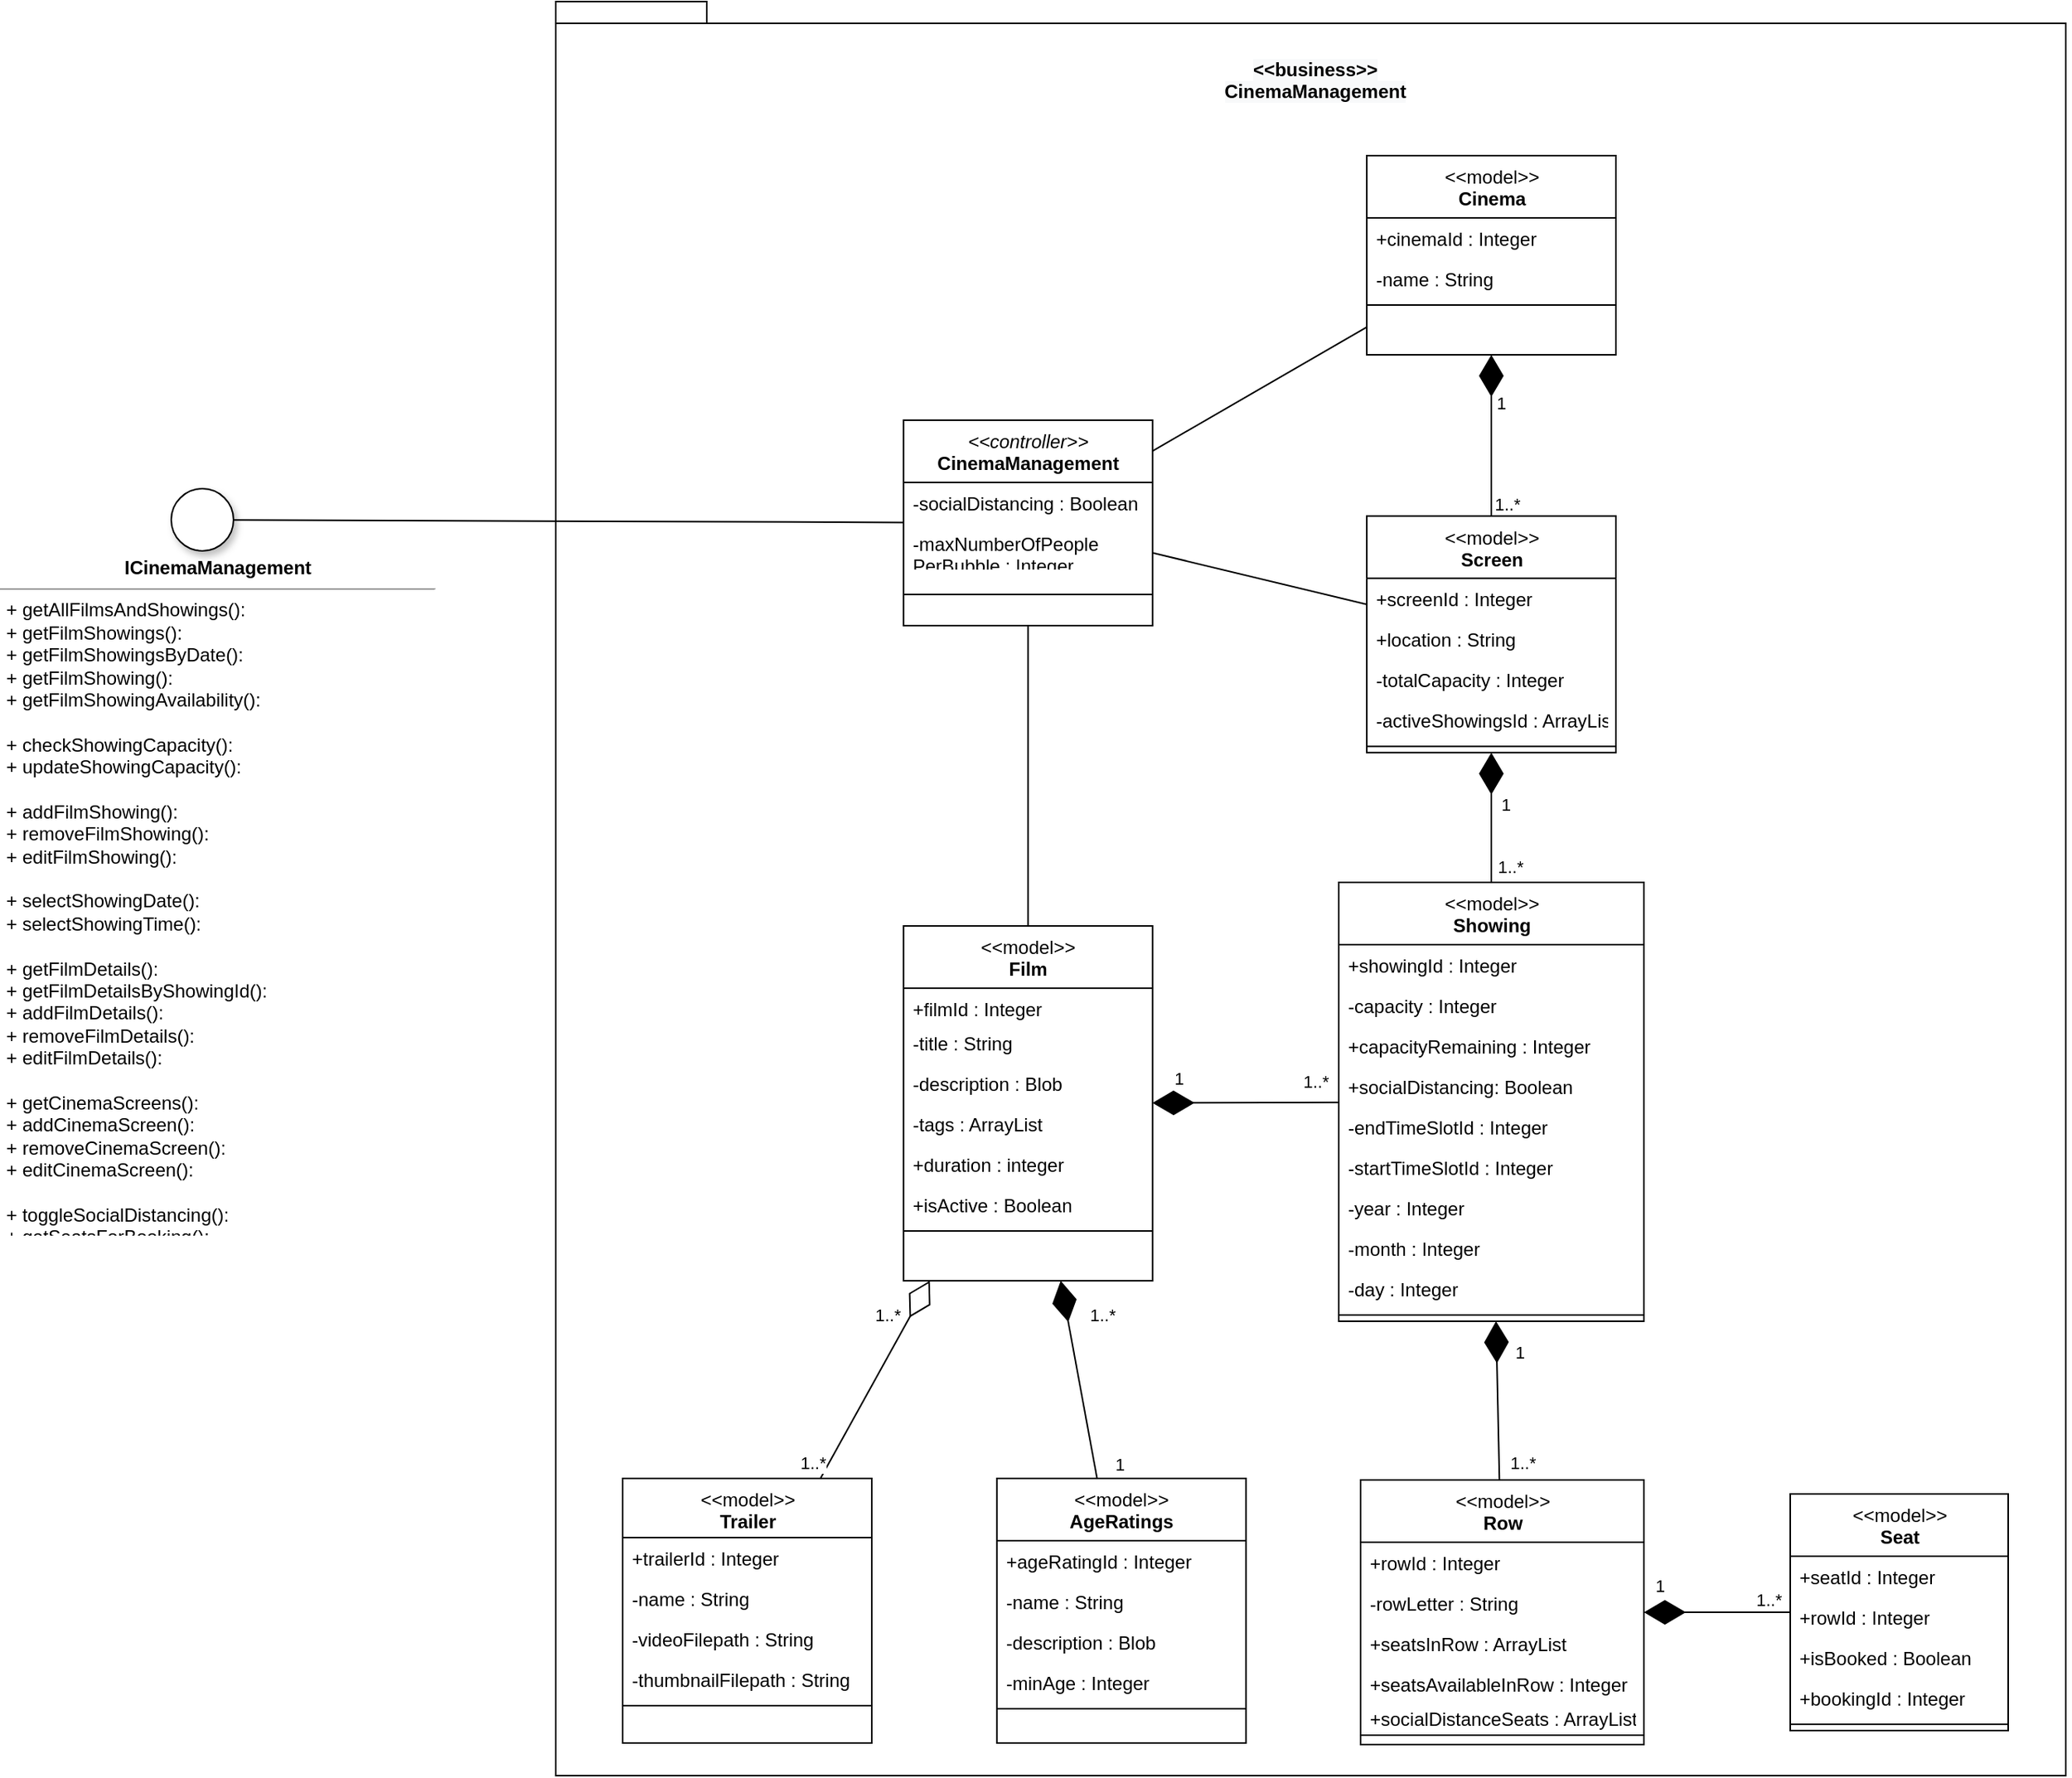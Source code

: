 <mxfile version="14.5.1" type="device"><diagram id="7XdmiSBPOjvPWUyx0bSx" name="Page-1"><mxGraphModel dx="1673" dy="960" grid="1" gridSize="10" guides="1" tooltips="1" connect="1" arrows="1" fold="1" page="1" pageScale="1" pageWidth="827" pageHeight="1169" math="0" shadow="0"><root><mxCell id="0"/><mxCell id="1" parent="0"/><mxCell id="OWsqU-FTLho_bdbdWp1m-1" value="&lt;p style=&quot;margin: 0px ; margin-top: 4px ; text-align: center&quot;&gt;&lt;b&gt;ICinemaManagement&lt;/b&gt;&lt;/p&gt;&lt;hr size=&quot;1&quot;&gt;&lt;p style=&quot;margin: 0px ; margin-left: 4px&quot;&gt;+ getAllFilmsAndShowings():&lt;br&gt;&lt;/p&gt;&lt;p style=&quot;margin: 0px ; margin-left: 4px&quot;&gt;+ getFilmShowings():&lt;/p&gt;&lt;p style=&quot;margin: 0px ; margin-left: 4px&quot;&gt;+ getFilmShowingsByDate():&lt;br&gt;&lt;/p&gt;&lt;p style=&quot;margin: 0px ; margin-left: 4px&quot;&gt;+ getFilmShowing():&lt;br&gt;&lt;/p&gt;&lt;p style=&quot;margin: 0px ; margin-left: 4px&quot;&gt;+ getFilmShowingAvailability():&lt;br&gt;&lt;/p&gt;&lt;p style=&quot;margin: 0px ; margin-left: 4px&quot;&gt;&lt;br&gt;&lt;/p&gt;&lt;p style=&quot;margin: 0px ; margin-left: 4px&quot;&gt;+ checkShowingCapacity():&lt;/p&gt;&lt;p style=&quot;margin: 0px ; margin-left: 4px&quot;&gt;&lt;span&gt;+ updateShowingCapacity():&lt;/span&gt;&lt;/p&gt;&lt;p style=&quot;margin: 0px ; margin-left: 4px&quot;&gt;&lt;br&gt;&lt;/p&gt;&lt;p style=&quot;margin: 0px ; margin-left: 4px&quot;&gt;+ addFilmShowing():&lt;br&gt;&lt;/p&gt;&lt;p style=&quot;margin: 0px ; margin-left: 4px&quot;&gt;+ removeFilmShowing():&lt;/p&gt;&lt;p style=&quot;margin: 0px ; margin-left: 4px&quot;&gt;+ editFilmShowing():&lt;/p&gt;&lt;p style=&quot;margin: 0px ; margin-left: 4px&quot;&gt;&lt;br&gt;&lt;/p&gt;&lt;p style=&quot;margin: 0px 0px 0px 4px&quot;&gt;+ selectShowingDate():&lt;/p&gt;&lt;p style=&quot;margin: 0px 0px 0px 4px&quot;&gt;+ selectShowingTime():&lt;/p&gt;&lt;p style=&quot;margin: 0px ; margin-left: 4px&quot;&gt;&lt;br&gt;&lt;/p&gt;&lt;p style=&quot;margin: 0px ; margin-left: 4px&quot;&gt;+ getFilmDetails():&lt;/p&gt;&lt;p style=&quot;margin: 0px ; margin-left: 4px&quot;&gt;+ getFilmDetailsByShowingId():&lt;br&gt;&lt;/p&gt;&lt;p style=&quot;margin: 0px ; margin-left: 4px&quot;&gt;+ addFilmDetails():&lt;br&gt;&lt;/p&gt;&lt;p style=&quot;margin: 0px ; margin-left: 4px&quot;&gt;+ removeFilmDetails():&lt;br&gt;&lt;/p&gt;&lt;p style=&quot;margin: 0px ; margin-left: 4px&quot;&gt;+ editFilmDetails():&lt;br&gt;&lt;/p&gt;&lt;p style=&quot;margin: 0px ; margin-left: 4px&quot;&gt;&lt;br&gt;&lt;/p&gt;&lt;p style=&quot;margin: 0px ; margin-left: 4px&quot;&gt;+ getCinemaScreens():&lt;/p&gt;&lt;p style=&quot;margin: 0px ; margin-left: 4px&quot;&gt;+ addCinemaScreen():&lt;br&gt;&lt;/p&gt;&lt;p style=&quot;margin: 0px 0px 0px 4px&quot;&gt;+ removeCinemaScreen():&lt;br&gt;&lt;/p&gt;&lt;p style=&quot;margin: 0px 0px 0px 4px&quot;&gt;+ editCinemaScreen():&lt;br&gt;&lt;/p&gt;&lt;p style=&quot;margin: 0px 0px 0px 4px&quot;&gt;&lt;br&gt;&lt;/p&gt;&lt;p style=&quot;margin: 0px ; margin-left: 4px&quot;&gt;+ toggleSocialDistancing():&lt;br&gt;&lt;/p&gt;&lt;p style=&quot;margin: 0px ; margin-left: 4px&quot;&gt;+ getSeatsForBooking():&lt;/p&gt;&lt;p style=&quot;margin: 0px ; margin-left: 4px&quot;&gt;&lt;br&gt;&lt;/p&gt;" style="verticalAlign=top;align=left;overflow=fill;fontSize=12;fontFamily=Helvetica;html=1;strokeWidth=1;strokeColor=none;rounded=0;shadow=0;glass=0;sketch=0;" vertex="1" parent="1"><mxGeometry x="470" y="1513" width="280" height="440" as="geometry"/></mxCell><mxCell id="OWsqU-FTLho_bdbdWp1m-2" value="" style="ellipse;whiteSpace=wrap;html=1;aspect=fixed;rounded=0;shadow=1;glass=0;sketch=0;strokeColor=#000000;strokeWidth=1;fillColor=#ffffff;" vertex="1" parent="1"><mxGeometry x="580" y="1473" width="40" height="40" as="geometry"/></mxCell><mxCell id="OWsqU-FTLho_bdbdWp1m-7" value="" style="shape=folder;fontStyle=1;spacingTop=10;tabWidth=40;tabHeight=14;tabPosition=left;html=1;align=center;" vertex="1" parent="1"><mxGeometry x="827" y="1160" width="970" height="1140" as="geometry"/></mxCell><mxCell id="OWsqU-FTLho_bdbdWp1m-9" value="" style="endArrow=none;html=1;" edge="1" parent="1" source="OWsqU-FTLho_bdbdWp1m-2" target="OWsqU-FTLho_bdbdWp1m-176"><mxGeometry width="50" height="50" relative="1" as="geometry"><mxPoint x="870" y="1634" as="sourcePoint"/><mxPoint x="830" y="1573.0" as="targetPoint"/></mxGeometry></mxCell><mxCell id="OWsqU-FTLho_bdbdWp1m-80" value="&amp;lt;&amp;lt;model&amp;gt;&amp;gt;&lt;br&gt;&lt;b&gt;Showing&lt;/b&gt;" style="swimlane;fontStyle=0;align=center;verticalAlign=top;childLayout=stackLayout;horizontal=1;startSize=40;horizontalStack=0;resizeParent=1;resizeLast=0;collapsible=1;marginBottom=0;rounded=0;shadow=0;strokeWidth=1;html=1;" vertex="1" parent="1"><mxGeometry x="1330" y="1726" width="196" height="282" as="geometry"><mxRectangle x="550" y="140" width="160" height="26" as="alternateBounds"/></mxGeometry></mxCell><mxCell id="OWsqU-FTLho_bdbdWp1m-81" value="+showingId : Integer" style="text;align=left;verticalAlign=top;spacingLeft=4;spacingRight=4;overflow=hidden;rotatable=0;points=[[0,0.5],[1,0.5]];portConstraint=eastwest;" vertex="1" parent="OWsqU-FTLho_bdbdWp1m-80"><mxGeometry y="40" width="196" height="26" as="geometry"/></mxCell><mxCell id="OWsqU-FTLho_bdbdWp1m-82" value="-capacity : Integer" style="text;align=left;verticalAlign=top;spacingLeft=4;spacingRight=4;overflow=hidden;rotatable=0;points=[[0,0.5],[1,0.5]];portConstraint=eastwest;rounded=0;shadow=0;html=0;" vertex="1" parent="OWsqU-FTLho_bdbdWp1m-80"><mxGeometry y="66" width="196" height="26" as="geometry"/></mxCell><mxCell id="OWsqU-FTLho_bdbdWp1m-83" value="+capacityRemaining : Integer" style="text;align=left;verticalAlign=top;spacingLeft=4;spacingRight=4;overflow=hidden;rotatable=0;points=[[0,0.5],[1,0.5]];portConstraint=eastwest;rounded=0;shadow=0;html=0;" vertex="1" parent="OWsqU-FTLho_bdbdWp1m-80"><mxGeometry y="92" width="196" height="26" as="geometry"/></mxCell><mxCell id="OWsqU-FTLho_bdbdWp1m-202" value="+socialDistancing: Boolean" style="text;align=left;verticalAlign=top;spacingLeft=4;spacingRight=4;overflow=hidden;rotatable=0;points=[[0,0.5],[1,0.5]];portConstraint=eastwest;rounded=0;shadow=0;html=0;" vertex="1" parent="OWsqU-FTLho_bdbdWp1m-80"><mxGeometry y="118" width="196" height="26" as="geometry"/></mxCell><mxCell id="OWsqU-FTLho_bdbdWp1m-211" value="-endTimeSlotId : Integer" style="text;align=left;verticalAlign=top;spacingLeft=4;spacingRight=4;overflow=hidden;rotatable=0;points=[[0,0.5],[1,0.5]];portConstraint=eastwest;rounded=0;shadow=0;html=0;" vertex="1" parent="OWsqU-FTLho_bdbdWp1m-80"><mxGeometry y="144" width="196" height="26" as="geometry"/></mxCell><mxCell id="OWsqU-FTLho_bdbdWp1m-210" value="-startTimeSlotId : Integer" style="text;align=left;verticalAlign=top;spacingLeft=4;spacingRight=4;overflow=hidden;rotatable=0;points=[[0,0.5],[1,0.5]];portConstraint=eastwest;rounded=0;shadow=0;html=0;" vertex="1" parent="OWsqU-FTLho_bdbdWp1m-80"><mxGeometry y="170" width="196" height="26" as="geometry"/></mxCell><mxCell id="OWsqU-FTLho_bdbdWp1m-209" value="-year : Integer" style="text;align=left;verticalAlign=top;spacingLeft=4;spacingRight=4;overflow=hidden;rotatable=0;points=[[0,0.5],[1,0.5]];portConstraint=eastwest;rounded=0;shadow=0;html=0;" vertex="1" parent="OWsqU-FTLho_bdbdWp1m-80"><mxGeometry y="196" width="196" height="26" as="geometry"/></mxCell><mxCell id="OWsqU-FTLho_bdbdWp1m-208" value="-month : Integer" style="text;align=left;verticalAlign=top;spacingLeft=4;spacingRight=4;overflow=hidden;rotatable=0;points=[[0,0.5],[1,0.5]];portConstraint=eastwest;rounded=0;shadow=0;html=0;" vertex="1" parent="OWsqU-FTLho_bdbdWp1m-80"><mxGeometry y="222" width="196" height="26" as="geometry"/></mxCell><mxCell id="OWsqU-FTLho_bdbdWp1m-207" value="-day : Integer" style="text;align=left;verticalAlign=top;spacingLeft=4;spacingRight=4;overflow=hidden;rotatable=0;points=[[0,0.5],[1,0.5]];portConstraint=eastwest;rounded=0;shadow=0;html=0;" vertex="1" parent="OWsqU-FTLho_bdbdWp1m-80"><mxGeometry y="248" width="196" height="26" as="geometry"/></mxCell><mxCell id="OWsqU-FTLho_bdbdWp1m-84" value="" style="line;html=1;strokeWidth=1;align=left;verticalAlign=middle;spacingTop=-1;spacingLeft=3;spacingRight=3;rotatable=0;labelPosition=right;points=[];portConstraint=eastwest;" vertex="1" parent="OWsqU-FTLho_bdbdWp1m-80"><mxGeometry y="274" width="196" height="8" as="geometry"/></mxCell><mxCell id="OWsqU-FTLho_bdbdWp1m-85" value="&amp;lt;&amp;lt;model&amp;gt;&amp;gt;&lt;br&gt;&lt;b&gt;Screen&lt;/b&gt;" style="swimlane;fontStyle=0;align=center;verticalAlign=top;childLayout=stackLayout;horizontal=1;startSize=40;horizontalStack=0;resizeParent=1;resizeLast=0;collapsible=1;marginBottom=0;rounded=0;shadow=0;strokeWidth=1;html=1;" vertex="1" parent="1"><mxGeometry x="1348" y="1490.62" width="160" height="152" as="geometry"><mxRectangle x="550" y="140" width="160" height="26" as="alternateBounds"/></mxGeometry></mxCell><mxCell id="OWsqU-FTLho_bdbdWp1m-86" value="+screenId : Integer" style="text;align=left;verticalAlign=top;spacingLeft=4;spacingRight=4;overflow=hidden;rotatable=0;points=[[0,0.5],[1,0.5]];portConstraint=eastwest;" vertex="1" parent="OWsqU-FTLho_bdbdWp1m-85"><mxGeometry y="40" width="160" height="26" as="geometry"/></mxCell><mxCell id="OWsqU-FTLho_bdbdWp1m-87" value="+location : String" style="text;align=left;verticalAlign=top;spacingLeft=4;spacingRight=4;overflow=hidden;rotatable=0;points=[[0,0.5],[1,0.5]];portConstraint=eastwest;rounded=0;shadow=0;html=0;" vertex="1" parent="OWsqU-FTLho_bdbdWp1m-85"><mxGeometry y="66" width="160" height="26" as="geometry"/></mxCell><mxCell id="OWsqU-FTLho_bdbdWp1m-88" value="-totalCapacity : Integer" style="text;align=left;verticalAlign=top;spacingLeft=4;spacingRight=4;overflow=hidden;rotatable=0;points=[[0,0.5],[1,0.5]];portConstraint=eastwest;rounded=0;shadow=0;html=0;" vertex="1" parent="OWsqU-FTLho_bdbdWp1m-85"><mxGeometry y="92" width="160" height="26" as="geometry"/></mxCell><mxCell id="OWsqU-FTLho_bdbdWp1m-218" value="-activeShowingsId : ArrayList" style="text;align=left;verticalAlign=top;spacingLeft=4;spacingRight=4;overflow=hidden;rotatable=0;points=[[0,0.5],[1,0.5]];portConstraint=eastwest;rounded=0;shadow=0;html=0;" vertex="1" parent="OWsqU-FTLho_bdbdWp1m-85"><mxGeometry y="118" width="160" height="26" as="geometry"/></mxCell><mxCell id="OWsqU-FTLho_bdbdWp1m-90" value="" style="line;html=1;strokeWidth=1;align=left;verticalAlign=middle;spacingTop=-1;spacingLeft=3;spacingRight=3;rotatable=0;labelPosition=right;points=[];portConstraint=eastwest;" vertex="1" parent="OWsqU-FTLho_bdbdWp1m-85"><mxGeometry y="144" width="160" height="8" as="geometry"/></mxCell><mxCell id="OWsqU-FTLho_bdbdWp1m-91" value="&amp;lt;&amp;lt;model&amp;gt;&amp;gt;&lt;br&gt;&lt;b&gt;Film&lt;/b&gt;" style="swimlane;fontStyle=0;align=center;verticalAlign=top;childLayout=stackLayout;horizontal=1;startSize=40;horizontalStack=0;resizeParent=1;resizeLast=0;collapsible=1;marginBottom=0;rounded=0;shadow=0;strokeWidth=1;html=1;" vertex="1" parent="1"><mxGeometry x="1050.38" y="1754" width="160" height="228" as="geometry"><mxRectangle x="550" y="140" width="160" height="26" as="alternateBounds"/></mxGeometry></mxCell><mxCell id="OWsqU-FTLho_bdbdWp1m-92" value="+filmId : Integer" style="text;align=left;verticalAlign=top;spacingLeft=4;spacingRight=4;overflow=hidden;rotatable=0;points=[[0,0.5],[1,0.5]];portConstraint=eastwest;" vertex="1" parent="OWsqU-FTLho_bdbdWp1m-91"><mxGeometry y="40" width="160" height="22" as="geometry"/></mxCell><mxCell id="OWsqU-FTLho_bdbdWp1m-93" value="-title : String" style="text;align=left;verticalAlign=top;spacingLeft=4;spacingRight=4;overflow=hidden;rotatable=0;points=[[0,0.5],[1,0.5]];portConstraint=eastwest;" vertex="1" parent="OWsqU-FTLho_bdbdWp1m-91"><mxGeometry y="62" width="160" height="26" as="geometry"/></mxCell><mxCell id="OWsqU-FTLho_bdbdWp1m-94" value="-description : Blob" style="text;align=left;verticalAlign=top;spacingLeft=4;spacingRight=4;overflow=hidden;rotatable=0;points=[[0,0.5],[1,0.5]];portConstraint=eastwest;" vertex="1" parent="OWsqU-FTLho_bdbdWp1m-91"><mxGeometry y="88" width="160" height="26" as="geometry"/></mxCell><mxCell id="OWsqU-FTLho_bdbdWp1m-95" value="-tags : ArrayList" style="text;align=left;verticalAlign=top;spacingLeft=4;spacingRight=4;overflow=hidden;rotatable=0;points=[[0,0.5],[1,0.5]];portConstraint=eastwest;" vertex="1" parent="OWsqU-FTLho_bdbdWp1m-91"><mxGeometry y="114" width="160" height="26" as="geometry"/></mxCell><mxCell id="OWsqU-FTLho_bdbdWp1m-96" value="+duration : integer" style="text;align=left;verticalAlign=top;spacingLeft=4;spacingRight=4;overflow=hidden;rotatable=0;points=[[0,0.5],[1,0.5]];portConstraint=eastwest;rounded=0;shadow=0;html=0;" vertex="1" parent="OWsqU-FTLho_bdbdWp1m-91"><mxGeometry y="140" width="160" height="26" as="geometry"/></mxCell><mxCell id="OWsqU-FTLho_bdbdWp1m-98" value="+isActive : Boolean" style="text;align=left;verticalAlign=top;spacingLeft=4;spacingRight=4;overflow=hidden;rotatable=0;points=[[0,0.5],[1,0.5]];portConstraint=eastwest;rounded=0;shadow=0;html=0;" vertex="1" parent="OWsqU-FTLho_bdbdWp1m-91"><mxGeometry y="166" width="160" height="26" as="geometry"/></mxCell><mxCell id="OWsqU-FTLho_bdbdWp1m-99" value="" style="line;html=1;strokeWidth=1;align=left;verticalAlign=middle;spacingTop=-1;spacingLeft=3;spacingRight=3;rotatable=0;labelPosition=right;points=[];portConstraint=eastwest;" vertex="1" parent="OWsqU-FTLho_bdbdWp1m-91"><mxGeometry y="192" width="160" height="8" as="geometry"/></mxCell><mxCell id="OWsqU-FTLho_bdbdWp1m-111" value="&amp;lt;&amp;lt;model&amp;gt;&amp;gt;&lt;br&gt;&lt;b&gt;Trailer&lt;/b&gt;" style="swimlane;fontStyle=0;align=center;verticalAlign=top;childLayout=stackLayout;horizontal=1;startSize=38;horizontalStack=0;resizeParent=1;resizeLast=0;collapsible=1;marginBottom=0;rounded=0;shadow=0;strokeWidth=1;html=1;" vertex="1" parent="1"><mxGeometry x="870" y="2109" width="160" height="170" as="geometry"><mxRectangle x="550" y="140" width="160" height="26" as="alternateBounds"/></mxGeometry></mxCell><mxCell id="OWsqU-FTLho_bdbdWp1m-112" value="+trailerId : Integer" style="text;align=left;verticalAlign=top;spacingLeft=4;spacingRight=4;overflow=hidden;rotatable=0;points=[[0,0.5],[1,0.5]];portConstraint=eastwest;" vertex="1" parent="OWsqU-FTLho_bdbdWp1m-111"><mxGeometry y="38" width="160" height="26" as="geometry"/></mxCell><mxCell id="OWsqU-FTLho_bdbdWp1m-113" value="-name : String" style="text;align=left;verticalAlign=top;spacingLeft=4;spacingRight=4;overflow=hidden;rotatable=0;points=[[0,0.5],[1,0.5]];portConstraint=eastwest;rounded=0;shadow=0;html=0;" vertex="1" parent="OWsqU-FTLho_bdbdWp1m-111"><mxGeometry y="64" width="160" height="26" as="geometry"/></mxCell><mxCell id="OWsqU-FTLho_bdbdWp1m-114" value="-videoFilepath : String " style="text;align=left;verticalAlign=top;spacingLeft=4;spacingRight=4;overflow=hidden;rotatable=0;points=[[0,0.5],[1,0.5]];portConstraint=eastwest;rounded=0;shadow=0;html=0;" vertex="1" parent="OWsqU-FTLho_bdbdWp1m-111"><mxGeometry y="90" width="160" height="26" as="geometry"/></mxCell><mxCell id="OWsqU-FTLho_bdbdWp1m-115" value="-thumbnailFilepath : String" style="text;align=left;verticalAlign=top;spacingLeft=4;spacingRight=4;overflow=hidden;rotatable=0;points=[[0,0.5],[1,0.5]];portConstraint=eastwest;rounded=0;shadow=0;html=0;" vertex="1" parent="OWsqU-FTLho_bdbdWp1m-111"><mxGeometry y="116" width="160" height="26" as="geometry"/></mxCell><mxCell id="OWsqU-FTLho_bdbdWp1m-116" value="" style="line;html=1;strokeWidth=1;align=left;verticalAlign=middle;spacingTop=-1;spacingLeft=3;spacingRight=3;rotatable=0;labelPosition=right;points=[];portConstraint=eastwest;" vertex="1" parent="OWsqU-FTLho_bdbdWp1m-111"><mxGeometry y="142" width="160" height="8" as="geometry"/></mxCell><mxCell id="OWsqU-FTLho_bdbdWp1m-117" value="&amp;lt;&amp;lt;model&amp;gt;&amp;gt;&lt;br&gt;&lt;b&gt;AgeRatings&lt;/b&gt;" style="swimlane;fontStyle=0;align=center;verticalAlign=top;childLayout=stackLayout;horizontal=1;startSize=40;horizontalStack=0;resizeParent=1;resizeLast=0;collapsible=1;marginBottom=0;rounded=0;shadow=0;strokeWidth=1;html=1;" vertex="1" parent="1"><mxGeometry x="1110.38" y="2109" width="160" height="170" as="geometry"><mxRectangle x="550" y="140" width="160" height="26" as="alternateBounds"/></mxGeometry></mxCell><mxCell id="OWsqU-FTLho_bdbdWp1m-118" value="+ageRatingId : Integer" style="text;align=left;verticalAlign=top;spacingLeft=4;spacingRight=4;overflow=hidden;rotatable=0;points=[[0,0.5],[1,0.5]];portConstraint=eastwest;" vertex="1" parent="OWsqU-FTLho_bdbdWp1m-117"><mxGeometry y="40" width="160" height="26" as="geometry"/></mxCell><mxCell id="OWsqU-FTLho_bdbdWp1m-119" value="-name : String" style="text;align=left;verticalAlign=top;spacingLeft=4;spacingRight=4;overflow=hidden;rotatable=0;points=[[0,0.5],[1,0.5]];portConstraint=eastwest;rounded=0;shadow=0;html=0;" vertex="1" parent="OWsqU-FTLho_bdbdWp1m-117"><mxGeometry y="66" width="160" height="26" as="geometry"/></mxCell><mxCell id="OWsqU-FTLho_bdbdWp1m-120" value="-description : Blob" style="text;align=left;verticalAlign=top;spacingLeft=4;spacingRight=4;overflow=hidden;rotatable=0;points=[[0,0.5],[1,0.5]];portConstraint=eastwest;rounded=0;shadow=0;html=0;" vertex="1" parent="OWsqU-FTLho_bdbdWp1m-117"><mxGeometry y="92" width="160" height="26" as="geometry"/></mxCell><mxCell id="OWsqU-FTLho_bdbdWp1m-121" value="-minAge : Integer" style="text;align=left;verticalAlign=top;spacingLeft=4;spacingRight=4;overflow=hidden;rotatable=0;points=[[0,0.5],[1,0.5]];portConstraint=eastwest;rounded=0;shadow=0;html=0;" vertex="1" parent="OWsqU-FTLho_bdbdWp1m-117"><mxGeometry y="118" width="160" height="26" as="geometry"/></mxCell><mxCell id="OWsqU-FTLho_bdbdWp1m-122" value="" style="line;html=1;strokeWidth=1;align=left;verticalAlign=middle;spacingTop=-1;spacingLeft=3;spacingRight=3;rotatable=0;labelPosition=right;points=[];portConstraint=eastwest;" vertex="1" parent="OWsqU-FTLho_bdbdWp1m-117"><mxGeometry y="144" width="160" height="8" as="geometry"/></mxCell><mxCell id="OWsqU-FTLho_bdbdWp1m-134" value="" style="endArrow=diamondThin;endFill=1;endSize=24;html=1;" edge="1" parent="1" source="OWsqU-FTLho_bdbdWp1m-85" target="OWsqU-FTLho_bdbdWp1m-187"><mxGeometry width="160" relative="1" as="geometry"><mxPoint x="1426.702" y="1470.81" as="sourcePoint"/><mxPoint x="637.62" y="1409" as="targetPoint"/></mxGeometry></mxCell><mxCell id="OWsqU-FTLho_bdbdWp1m-135" value="1" style="edgeLabel;html=1;align=center;verticalAlign=middle;resizable=0;points=[];" vertex="1" connectable="0" parent="OWsqU-FTLho_bdbdWp1m-134"><mxGeometry x="0.812" y="-1" relative="1" as="geometry"><mxPoint x="5" y="20.84" as="offset"/></mxGeometry></mxCell><mxCell id="OWsqU-FTLho_bdbdWp1m-136" value="1..*" style="edgeLabel;html=1;align=center;verticalAlign=middle;resizable=0;points=[];" vertex="1" connectable="0" parent="OWsqU-FTLho_bdbdWp1m-134"><mxGeometry x="-0.75" relative="1" as="geometry"><mxPoint x="10" y="5.33" as="offset"/></mxGeometry></mxCell><mxCell id="OWsqU-FTLho_bdbdWp1m-137" value="" style="endArrow=diamondThin;endFill=0;endSize=24;html=1;" edge="1" parent="1" source="OWsqU-FTLho_bdbdWp1m-111" target="OWsqU-FTLho_bdbdWp1m-91"><mxGeometry width="160" relative="1" as="geometry"><mxPoint x="1660" y="1889" as="sourcePoint"/><mxPoint x="1820" y="1889" as="targetPoint"/></mxGeometry></mxCell><mxCell id="OWsqU-FTLho_bdbdWp1m-138" value="1..*" style="edgeLabel;html=1;align=center;verticalAlign=middle;resizable=0;points=[];" vertex="1" connectable="0" parent="OWsqU-FTLho_bdbdWp1m-137"><mxGeometry x="0.777" y="-2" relative="1" as="geometry"><mxPoint x="-21.04" y="6.69" as="offset"/></mxGeometry></mxCell><mxCell id="OWsqU-FTLho_bdbdWp1m-139" value="1..*" style="edgeLabel;html=1;align=center;verticalAlign=middle;resizable=0;points=[];" vertex="1" connectable="0" parent="OWsqU-FTLho_bdbdWp1m-137"><mxGeometry x="-0.754" y="4" relative="1" as="geometry"><mxPoint x="-10.66" y="7.05" as="offset"/></mxGeometry></mxCell><mxCell id="OWsqU-FTLho_bdbdWp1m-140" value="" style="endArrow=diamondThin;endFill=1;endSize=24;html=1;" edge="1" parent="1" source="OWsqU-FTLho_bdbdWp1m-117" target="OWsqU-FTLho_bdbdWp1m-91"><mxGeometry width="160" relative="1" as="geometry"><mxPoint x="1660" y="1889" as="sourcePoint"/><mxPoint x="1820" y="1889" as="targetPoint"/></mxGeometry></mxCell><mxCell id="OWsqU-FTLho_bdbdWp1m-141" value="1..*" style="edgeLabel;html=1;align=center;verticalAlign=middle;resizable=0;points=[];" vertex="1" connectable="0" parent="OWsqU-FTLho_bdbdWp1m-140"><mxGeometry x="0.825" y="-3" relative="1" as="geometry"><mxPoint x="21.49" y="11.66" as="offset"/></mxGeometry></mxCell><mxCell id="OWsqU-FTLho_bdbdWp1m-142" value="1" style="edgeLabel;html=1;align=center;verticalAlign=middle;resizable=0;points=[];" vertex="1" connectable="0" parent="OWsqU-FTLho_bdbdWp1m-140"><mxGeometry x="-0.726" y="1" relative="1" as="geometry"><mxPoint x="18.22" y="7.82" as="offset"/></mxGeometry></mxCell><mxCell id="OWsqU-FTLho_bdbdWp1m-143" value="" style="endArrow=diamondThin;endFill=1;endSize=24;html=1;" edge="1" parent="1" source="OWsqU-FTLho_bdbdWp1m-80" target="OWsqU-FTLho_bdbdWp1m-85"><mxGeometry width="160" relative="1" as="geometry"><mxPoint x="1490" y="1890.25" as="sourcePoint"/><mxPoint x="1650" y="1922.75" as="targetPoint"/></mxGeometry></mxCell><mxCell id="OWsqU-FTLho_bdbdWp1m-144" value="1" style="edgeLabel;html=1;align=center;verticalAlign=middle;resizable=0;points=[];" vertex="1" connectable="0" parent="OWsqU-FTLho_bdbdWp1m-143"><mxGeometry x="0.825" y="-3" relative="1" as="geometry"><mxPoint x="6.23" y="26.21" as="offset"/></mxGeometry></mxCell><mxCell id="OWsqU-FTLho_bdbdWp1m-145" value="1..*" style="edgeLabel;html=1;align=center;verticalAlign=middle;resizable=0;points=[];" vertex="1" connectable="0" parent="OWsqU-FTLho_bdbdWp1m-143"><mxGeometry x="-0.726" y="1" relative="1" as="geometry"><mxPoint x="12.36" y="0.95" as="offset"/></mxGeometry></mxCell><mxCell id="OWsqU-FTLho_bdbdWp1m-146" value="" style="endArrow=diamondThin;endFill=1;endSize=24;html=1;" edge="1" parent="1" source="OWsqU-FTLho_bdbdWp1m-80" target="OWsqU-FTLho_bdbdWp1m-91"><mxGeometry width="160" relative="1" as="geometry"><mxPoint x="1570" y="1908.471" as="sourcePoint"/><mxPoint x="1410" y="1899.004" as="targetPoint"/></mxGeometry></mxCell><mxCell id="OWsqU-FTLho_bdbdWp1m-147" value="1" style="edgeLabel;html=1;align=center;verticalAlign=middle;resizable=0;points=[];" vertex="1" connectable="0" parent="OWsqU-FTLho_bdbdWp1m-146"><mxGeometry x="0.825" y="-3" relative="1" as="geometry"><mxPoint x="6.23" y="-12.54" as="offset"/></mxGeometry></mxCell><mxCell id="OWsqU-FTLho_bdbdWp1m-148" value="1..*" style="edgeLabel;html=1;align=center;verticalAlign=middle;resizable=0;points=[];" vertex="1" connectable="0" parent="OWsqU-FTLho_bdbdWp1m-146"><mxGeometry x="-0.726" y="1" relative="1" as="geometry"><mxPoint x="1.69" y="-14.75" as="offset"/></mxGeometry></mxCell><mxCell id="OWsqU-FTLho_bdbdWp1m-159" value="&amp;lt;&amp;lt;model&amp;gt;&amp;gt;&lt;br&gt;&lt;b&gt;Seat&lt;/b&gt;" style="swimlane;fontStyle=0;align=center;verticalAlign=top;childLayout=stackLayout;horizontal=1;startSize=40;horizontalStack=0;resizeParent=1;resizeLast=0;collapsible=1;marginBottom=0;rounded=0;shadow=0;strokeWidth=1;html=1;" vertex="1" parent="1"><mxGeometry x="1620" y="2119.02" width="140" height="152" as="geometry"><mxRectangle x="550" y="140" width="160" height="26" as="alternateBounds"/></mxGeometry></mxCell><mxCell id="OWsqU-FTLho_bdbdWp1m-160" value="+seatId : Integer" style="text;align=left;verticalAlign=top;spacingLeft=4;spacingRight=4;overflow=hidden;rotatable=0;points=[[0,0.5],[1,0.5]];portConstraint=eastwest;" vertex="1" parent="OWsqU-FTLho_bdbdWp1m-159"><mxGeometry y="40" width="140" height="26" as="geometry"/></mxCell><mxCell id="OWsqU-FTLho_bdbdWp1m-161" value="+rowId : Integer" style="text;align=left;verticalAlign=top;spacingLeft=4;spacingRight=4;overflow=hidden;rotatable=0;points=[[0,0.5],[1,0.5]];portConstraint=eastwest;" vertex="1" parent="OWsqU-FTLho_bdbdWp1m-159"><mxGeometry y="66" width="140" height="26" as="geometry"/></mxCell><mxCell id="OWsqU-FTLho_bdbdWp1m-162" value="+isBooked : Boolean" style="text;align=left;verticalAlign=top;spacingLeft=4;spacingRight=4;overflow=hidden;rotatable=0;points=[[0,0.5],[1,0.5]];portConstraint=eastwest;" vertex="1" parent="OWsqU-FTLho_bdbdWp1m-159"><mxGeometry y="92" width="140" height="26" as="geometry"/></mxCell><mxCell id="OWsqU-FTLho_bdbdWp1m-219" value="+bookingId : Integer" style="text;align=left;verticalAlign=top;spacingLeft=4;spacingRight=4;overflow=hidden;rotatable=0;points=[[0,0.5],[1,0.5]];portConstraint=eastwest;" vertex="1" parent="OWsqU-FTLho_bdbdWp1m-159"><mxGeometry y="118" width="140" height="26" as="geometry"/></mxCell><mxCell id="OWsqU-FTLho_bdbdWp1m-163" value="" style="line;html=1;strokeWidth=1;align=left;verticalAlign=middle;spacingTop=-1;spacingLeft=3;spacingRight=3;rotatable=0;labelPosition=right;points=[];portConstraint=eastwest;" vertex="1" parent="OWsqU-FTLho_bdbdWp1m-159"><mxGeometry y="144" width="140" height="8" as="geometry"/></mxCell><mxCell id="OWsqU-FTLho_bdbdWp1m-164" value="&amp;lt;&amp;lt;model&amp;gt;&amp;gt;&lt;br&gt;&lt;b&gt;Row&lt;/b&gt;" style="swimlane;fontStyle=0;align=center;verticalAlign=top;childLayout=stackLayout;horizontal=1;startSize=40;horizontalStack=0;resizeParent=1;resizeLast=0;collapsible=1;marginBottom=0;rounded=0;shadow=0;strokeWidth=1;html=1;" vertex="1" parent="1"><mxGeometry x="1344" y="2110.03" width="182" height="169.97" as="geometry"><mxRectangle x="550" y="140" width="160" height="26" as="alternateBounds"/></mxGeometry></mxCell><mxCell id="OWsqU-FTLho_bdbdWp1m-165" value="+rowId : Integer" style="text;align=left;verticalAlign=top;spacingLeft=4;spacingRight=4;overflow=hidden;rotatable=0;points=[[0,0.5],[1,0.5]];portConstraint=eastwest;" vertex="1" parent="OWsqU-FTLho_bdbdWp1m-164"><mxGeometry y="40" width="182" height="26" as="geometry"/></mxCell><mxCell id="OWsqU-FTLho_bdbdWp1m-166" value="-rowLetter : String" style="text;align=left;verticalAlign=top;spacingLeft=4;spacingRight=4;overflow=hidden;rotatable=0;points=[[0,0.5],[1,0.5]];portConstraint=eastwest;" vertex="1" parent="OWsqU-FTLho_bdbdWp1m-164"><mxGeometry y="66" width="182" height="26" as="geometry"/></mxCell><mxCell id="OWsqU-FTLho_bdbdWp1m-167" value="+seatsInRow : ArrayList" style="text;align=left;verticalAlign=top;spacingLeft=4;spacingRight=4;overflow=hidden;rotatable=0;points=[[0,0.5],[1,0.5]];portConstraint=eastwest;" vertex="1" parent="OWsqU-FTLho_bdbdWp1m-164"><mxGeometry y="92" width="182" height="26" as="geometry"/></mxCell><mxCell id="OWsqU-FTLho_bdbdWp1m-168" value="+seatsAvailableInRow : Integer" style="text;align=left;verticalAlign=top;spacingLeft=4;spacingRight=4;overflow=hidden;rotatable=0;points=[[0,0.5],[1,0.5]];portConstraint=eastwest;" vertex="1" parent="OWsqU-FTLho_bdbdWp1m-164"><mxGeometry y="118" width="182" height="22" as="geometry"/></mxCell><mxCell id="OWsqU-FTLho_bdbdWp1m-221" value="+socialDistanceSeats : ArrayList" style="text;align=left;verticalAlign=top;spacingLeft=4;spacingRight=4;overflow=hidden;rotatable=0;points=[[0,0.5],[1,0.5]];portConstraint=eastwest;" vertex="1" parent="OWsqU-FTLho_bdbdWp1m-164"><mxGeometry y="140" width="182" height="20" as="geometry"/></mxCell><mxCell id="OWsqU-FTLho_bdbdWp1m-169" value="" style="line;html=1;strokeWidth=1;align=left;verticalAlign=middle;spacingTop=-1;spacingLeft=3;spacingRight=3;rotatable=0;labelPosition=right;points=[];portConstraint=eastwest;" vertex="1" parent="OWsqU-FTLho_bdbdWp1m-164"><mxGeometry y="160" width="182" height="8" as="geometry"/></mxCell><mxCell id="OWsqU-FTLho_bdbdWp1m-170" value="" style="endArrow=diamondThin;endFill=1;endSize=24;html=1;" edge="1" parent="1" source="OWsqU-FTLho_bdbdWp1m-159" target="OWsqU-FTLho_bdbdWp1m-164"><mxGeometry width="160" relative="1" as="geometry"><mxPoint x="1775.53" y="2009.03" as="sourcePoint"/><mxPoint x="1935.53" y="2009.03" as="targetPoint"/></mxGeometry></mxCell><mxCell id="OWsqU-FTLho_bdbdWp1m-171" value="1" style="edgeLabel;html=1;align=center;verticalAlign=middle;resizable=0;points=[];" vertex="1" connectable="0" parent="OWsqU-FTLho_bdbdWp1m-170"><mxGeometry x="0.782" y="1" relative="1" as="geometry"><mxPoint y="-18" as="offset"/></mxGeometry></mxCell><mxCell id="OWsqU-FTLho_bdbdWp1m-172" value="1..*" style="edgeLabel;html=1;align=center;verticalAlign=middle;resizable=0;points=[];" vertex="1" connectable="0" parent="OWsqU-FTLho_bdbdWp1m-170"><mxGeometry x="-0.809" y="1" relative="1" as="geometry"><mxPoint x="-5" y="-9" as="offset"/></mxGeometry></mxCell><mxCell id="OWsqU-FTLho_bdbdWp1m-173" value="" style="endArrow=diamondThin;endFill=1;endSize=24;html=1;" edge="1" parent="1" source="OWsqU-FTLho_bdbdWp1m-164" target="OWsqU-FTLho_bdbdWp1m-80"><mxGeometry width="160" relative="1" as="geometry"><mxPoint x="1650" y="1759" as="sourcePoint"/><mxPoint x="1820" y="1598" as="targetPoint"/></mxGeometry></mxCell><mxCell id="OWsqU-FTLho_bdbdWp1m-174" value="1" style="edgeLabel;html=1;align=center;verticalAlign=middle;resizable=0;points=[];" vertex="1" connectable="0" parent="OWsqU-FTLho_bdbdWp1m-173"><mxGeometry x="0.782" y="1" relative="1" as="geometry"><mxPoint x="15.02" y="8.81" as="offset"/></mxGeometry></mxCell><mxCell id="OWsqU-FTLho_bdbdWp1m-175" value="1..*" style="edgeLabel;html=1;align=center;verticalAlign=middle;resizable=0;points=[];" vertex="1" connectable="0" parent="OWsqU-FTLho_bdbdWp1m-173"><mxGeometry x="-0.809" y="1" relative="1" as="geometry"><mxPoint x="15.74" y="-2.16" as="offset"/></mxGeometry></mxCell><mxCell id="OWsqU-FTLho_bdbdWp1m-176" value="&lt;i style=&quot;font-weight: 400&quot;&gt;&amp;lt;&amp;lt;controller&amp;gt;&amp;gt;&lt;/i&gt;&lt;br style=&quot;font-weight: 400&quot;&gt;&lt;b&gt;CinemaManagement&lt;/b&gt;" style="swimlane;fontStyle=1;align=center;verticalAlign=top;childLayout=stackLayout;horizontal=1;startSize=40;horizontalStack=0;resizeParent=1;resizeLast=0;collapsible=1;marginBottom=0;rounded=0;shadow=0;strokeWidth=1;html=1;" vertex="1" parent="1"><mxGeometry x="1050.38" y="1429" width="160" height="132" as="geometry"><mxRectangle x="550" y="140" width="160" height="26" as="alternateBounds"/></mxGeometry></mxCell><mxCell id="OWsqU-FTLho_bdbdWp1m-190" value="-socialDistancing : Boolean" style="text;align=left;verticalAlign=top;spacingLeft=4;spacingRight=4;overflow=hidden;rotatable=0;points=[[0,0.5],[1,0.5]];portConstraint=eastwest;rounded=0;shadow=0;html=0;" vertex="1" parent="OWsqU-FTLho_bdbdWp1m-176"><mxGeometry y="40" width="160" height="26" as="geometry"/></mxCell><mxCell id="OWsqU-FTLho_bdbdWp1m-203" value="-maxNumberOfPeople&#10;PerBubble : Integer" style="text;align=left;verticalAlign=top;spacingLeft=4;spacingRight=4;overflow=hidden;rotatable=0;points=[[0,0.5],[1,0.5]];portConstraint=eastwest;" vertex="1" parent="OWsqU-FTLho_bdbdWp1m-176"><mxGeometry y="66" width="160" height="26" as="geometry"/></mxCell><mxCell id="OWsqU-FTLho_bdbdWp1m-180" value="" style="line;html=1;strokeWidth=1;align=left;verticalAlign=middle;spacingTop=-1;spacingLeft=3;spacingRight=3;rotatable=0;labelPosition=right;points=[];portConstraint=eastwest;" vertex="1" parent="OWsqU-FTLho_bdbdWp1m-176"><mxGeometry y="92" width="160" height="40" as="geometry"/></mxCell><mxCell id="OWsqU-FTLho_bdbdWp1m-187" value="&lt;span style=&quot;font-weight: normal&quot;&gt;&amp;lt;&amp;lt;model&amp;gt;&amp;gt;&lt;/span&gt;&lt;br&gt;Cinema" style="swimlane;fontStyle=1;align=center;verticalAlign=top;childLayout=stackLayout;horizontal=1;startSize=40;horizontalStack=0;resizeParent=1;resizeLast=0;collapsible=1;marginBottom=0;rounded=0;shadow=0;strokeWidth=1;html=1;" vertex="1" parent="1"><mxGeometry x="1348" y="1259" width="160" height="128" as="geometry"><mxRectangle x="550" y="140" width="160" height="26" as="alternateBounds"/></mxGeometry></mxCell><mxCell id="OWsqU-FTLho_bdbdWp1m-188" value="+cinemaId : Integer" style="text;align=left;verticalAlign=top;spacingLeft=4;spacingRight=4;overflow=hidden;rotatable=0;points=[[0,0.5],[1,0.5]];portConstraint=eastwest;" vertex="1" parent="OWsqU-FTLho_bdbdWp1m-187"><mxGeometry y="40" width="160" height="26" as="geometry"/></mxCell><mxCell id="OWsqU-FTLho_bdbdWp1m-189" value="-name : String" style="text;align=left;verticalAlign=top;spacingLeft=4;spacingRight=4;overflow=hidden;rotatable=0;points=[[0,0.5],[1,0.5]];portConstraint=eastwest;rounded=0;shadow=0;html=0;" vertex="1" parent="OWsqU-FTLho_bdbdWp1m-187"><mxGeometry y="66" width="160" height="26" as="geometry"/></mxCell><mxCell id="OWsqU-FTLho_bdbdWp1m-191" value="" style="line;html=1;strokeWidth=1;align=left;verticalAlign=middle;spacingTop=-1;spacingLeft=3;spacingRight=3;rotatable=0;labelPosition=right;points=[];portConstraint=eastwest;" vertex="1" parent="OWsqU-FTLho_bdbdWp1m-187"><mxGeometry y="92" width="160" height="8" as="geometry"/></mxCell><mxCell id="OWsqU-FTLho_bdbdWp1m-198" value="" style="endArrow=none;html=1;" edge="1" parent="1" source="OWsqU-FTLho_bdbdWp1m-176" target="OWsqU-FTLho_bdbdWp1m-187"><mxGeometry width="50" height="50" relative="1" as="geometry"><mxPoint x="689.999" y="1502.853" as="sourcePoint"/><mxPoint x="1060.38" y="1503" as="targetPoint"/></mxGeometry></mxCell><mxCell id="OWsqU-FTLho_bdbdWp1m-199" value="" style="endArrow=none;html=1;" edge="1" parent="1" source="OWsqU-FTLho_bdbdWp1m-176" target="OWsqU-FTLho_bdbdWp1m-85"><mxGeometry width="50" height="50" relative="1" as="geometry"><mxPoint x="1220.38" y="1457.304" as="sourcePoint"/><mxPoint x="1358.0" y="1378.696" as="targetPoint"/></mxGeometry></mxCell><mxCell id="OWsqU-FTLho_bdbdWp1m-200" value="" style="endArrow=none;html=1;" edge="1" parent="1" source="OWsqU-FTLho_bdbdWp1m-176" target="OWsqU-FTLho_bdbdWp1m-91"><mxGeometry width="50" height="50" relative="1" as="geometry"><mxPoint x="1220.38" y="1529.24" as="sourcePoint"/><mxPoint x="1358.0" y="1574.38" as="targetPoint"/></mxGeometry></mxCell><mxCell id="OWsqU-FTLho_bdbdWp1m-201" value="&lt;b&gt;&lt;span style=&quot;color: rgb(0 , 0 , 0) ; font-family: &amp;#34;helvetica&amp;#34; ; font-size: 12px ; font-style: normal ; letter-spacing: normal ; text-indent: 0px ; text-transform: none ; word-spacing: 0px ; background-color: rgb(248 , 249 , 250) ; display: inline ; float: none&quot;&gt;&amp;lt;&amp;lt;business&amp;gt;&amp;gt;&lt;/span&gt;&lt;br style=&quot;color: rgb(0 , 0 , 0) ; font-family: &amp;#34;helvetica&amp;#34; ; font-size: 12px ; font-style: normal ; letter-spacing: normal ; text-indent: 0px ; text-transform: none ; word-spacing: 0px ; background-color: rgb(248 , 249 , 250)&quot;&gt;&lt;span style=&quot;color: rgb(0 , 0 , 0) ; font-family: &amp;#34;helvetica&amp;#34; ; font-size: 12px ; font-style: normal ; letter-spacing: normal ; text-indent: 0px ; text-transform: none ; word-spacing: 0px ; background-color: rgb(248 , 249 , 250) ; display: inline ; float: none&quot;&gt;CinemaManagement&lt;/span&gt;&lt;/b&gt;" style="text;whiteSpace=wrap;html=1;align=center;" vertex="1" parent="1"><mxGeometry x="830" y="1190" width="970" height="42" as="geometry"/></mxCell></root></mxGraphModel></diagram></mxfile>
